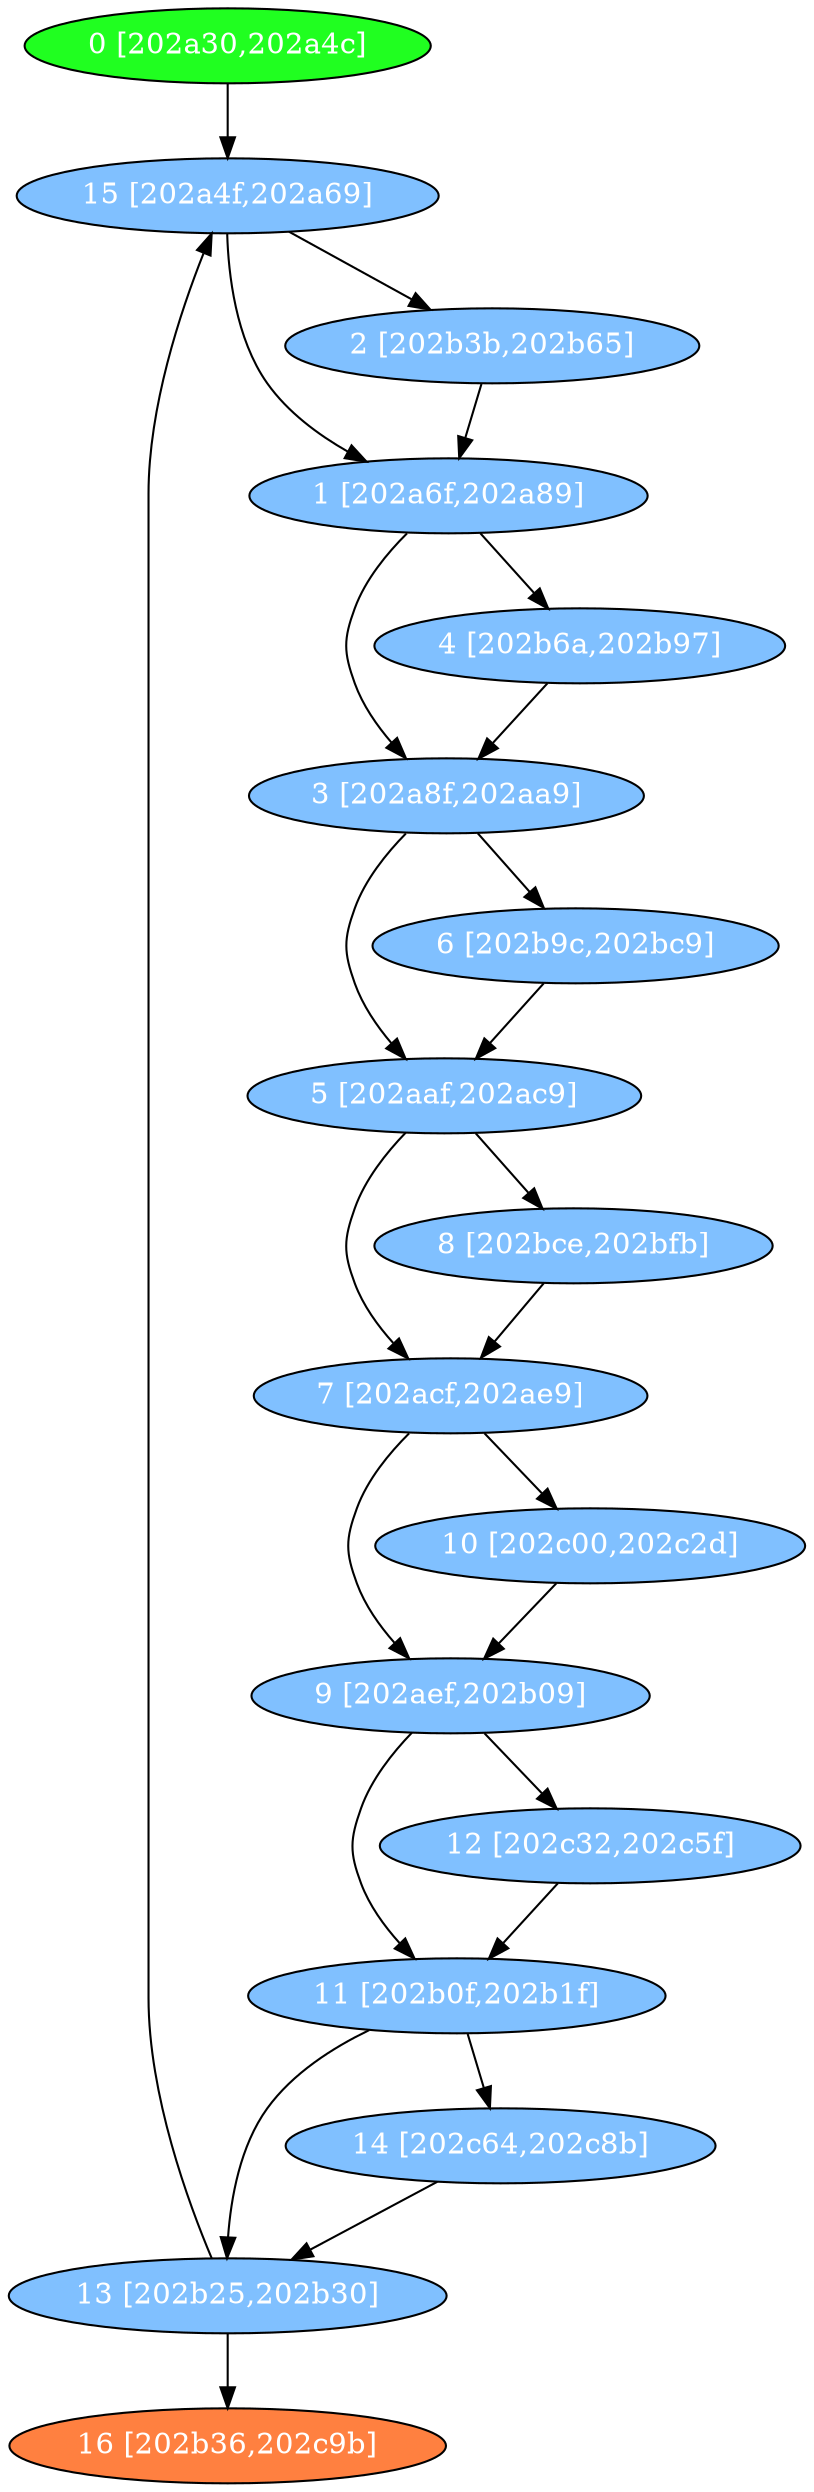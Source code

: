 diGraph libnss3{
	libnss3_0  [style=filled fillcolor="#20FF20" fontcolor="#ffffff" shape=oval label="0 [202a30,202a4c]"]
	libnss3_1  [style=filled fillcolor="#80C0FF" fontcolor="#ffffff" shape=oval label="1 [202a6f,202a89]"]
	libnss3_2  [style=filled fillcolor="#80C0FF" fontcolor="#ffffff" shape=oval label="2 [202b3b,202b65]"]
	libnss3_3  [style=filled fillcolor="#80C0FF" fontcolor="#ffffff" shape=oval label="3 [202a8f,202aa9]"]
	libnss3_4  [style=filled fillcolor="#80C0FF" fontcolor="#ffffff" shape=oval label="4 [202b6a,202b97]"]
	libnss3_5  [style=filled fillcolor="#80C0FF" fontcolor="#ffffff" shape=oval label="5 [202aaf,202ac9]"]
	libnss3_6  [style=filled fillcolor="#80C0FF" fontcolor="#ffffff" shape=oval label="6 [202b9c,202bc9]"]
	libnss3_7  [style=filled fillcolor="#80C0FF" fontcolor="#ffffff" shape=oval label="7 [202acf,202ae9]"]
	libnss3_8  [style=filled fillcolor="#80C0FF" fontcolor="#ffffff" shape=oval label="8 [202bce,202bfb]"]
	libnss3_9  [style=filled fillcolor="#80C0FF" fontcolor="#ffffff" shape=oval label="9 [202aef,202b09]"]
	libnss3_a  [style=filled fillcolor="#80C0FF" fontcolor="#ffffff" shape=oval label="10 [202c00,202c2d]"]
	libnss3_b  [style=filled fillcolor="#80C0FF" fontcolor="#ffffff" shape=oval label="11 [202b0f,202b1f]"]
	libnss3_c  [style=filled fillcolor="#80C0FF" fontcolor="#ffffff" shape=oval label="12 [202c32,202c5f]"]
	libnss3_d  [style=filled fillcolor="#80C0FF" fontcolor="#ffffff" shape=oval label="13 [202b25,202b30]"]
	libnss3_e  [style=filled fillcolor="#80C0FF" fontcolor="#ffffff" shape=oval label="14 [202c64,202c8b]"]
	libnss3_f  [style=filled fillcolor="#80C0FF" fontcolor="#ffffff" shape=oval label="15 [202a4f,202a69]"]
	libnss3_10  [style=filled fillcolor="#FF8040" fontcolor="#ffffff" shape=oval label="16 [202b36,202c9b]"]

	libnss3_0 -> libnss3_f
	libnss3_1 -> libnss3_3
	libnss3_1 -> libnss3_4
	libnss3_2 -> libnss3_1
	libnss3_3 -> libnss3_5
	libnss3_3 -> libnss3_6
	libnss3_4 -> libnss3_3
	libnss3_5 -> libnss3_7
	libnss3_5 -> libnss3_8
	libnss3_6 -> libnss3_5
	libnss3_7 -> libnss3_9
	libnss3_7 -> libnss3_a
	libnss3_8 -> libnss3_7
	libnss3_9 -> libnss3_b
	libnss3_9 -> libnss3_c
	libnss3_a -> libnss3_9
	libnss3_b -> libnss3_d
	libnss3_b -> libnss3_e
	libnss3_c -> libnss3_b
	libnss3_d -> libnss3_f
	libnss3_d -> libnss3_10
	libnss3_e -> libnss3_d
	libnss3_f -> libnss3_1
	libnss3_f -> libnss3_2
}